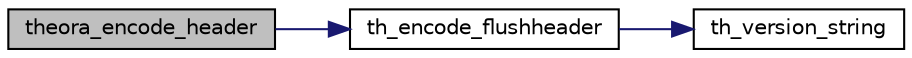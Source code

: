 digraph "theora_encode_header"
{
  edge [fontname="Helvetica",fontsize="10",labelfontname="Helvetica",labelfontsize="10"];
  node [fontname="Helvetica",fontsize="10",shape=record];
  rankdir="LR";
  Node1 [label="theora_encode_header",height=0.2,width=0.4,color="black", fillcolor="grey75", style="filled", fontcolor="black"];
  Node1 -> Node2 [color="midnightblue",fontsize="10",style="solid",fontname="Helvetica"];
  Node2 [label="th_encode_flushheader",height=0.2,width=0.4,color="black", fillcolor="white", style="filled",URL="$group__encfuncs.html#ga9439d61b566039d194ff782681fbc408"];
  Node2 -> Node3 [color="midnightblue",fontsize="10",style="solid",fontname="Helvetica"];
  Node3 [label="th_version_string",height=0.2,width=0.4,color="black", fillcolor="white", style="filled",URL="$group__basefuncs.html#ga04846066738d9f2024fc9961162b2dbc"];
}

